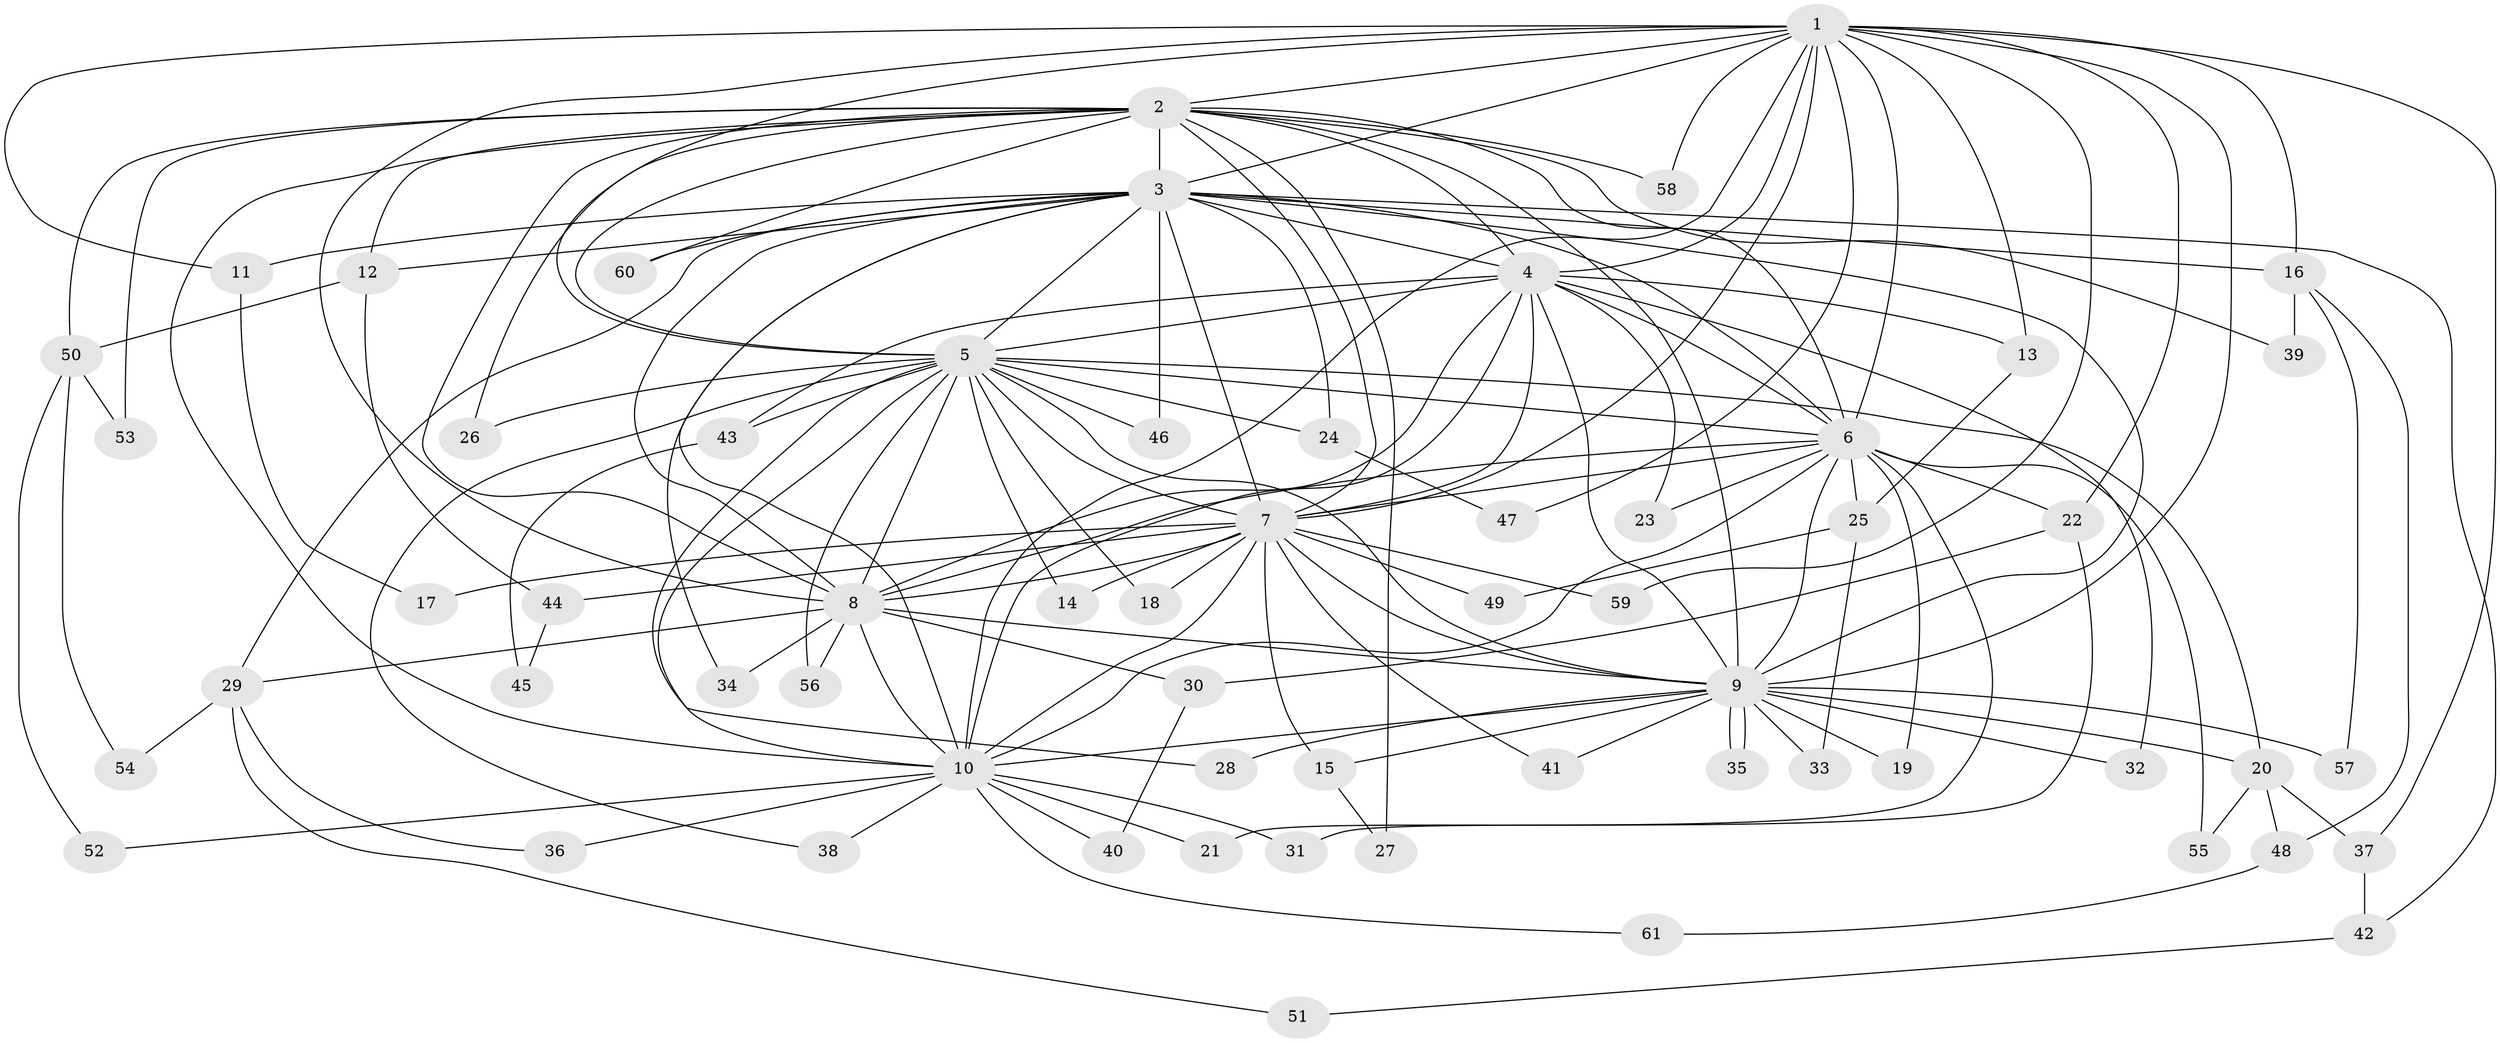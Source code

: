 // coarse degree distribution, {3: 0.2, 12: 0.08, 11: 0.08, 14: 0.04, 2: 0.16, 1: 0.04, 4: 0.16, 13: 0.04, 5: 0.12, 9: 0.04, 15: 0.04}
// Generated by graph-tools (version 1.1) at 2025/36/03/04/25 23:36:32]
// undirected, 61 vertices, 147 edges
graph export_dot {
  node [color=gray90,style=filled];
  1;
  2;
  3;
  4;
  5;
  6;
  7;
  8;
  9;
  10;
  11;
  12;
  13;
  14;
  15;
  16;
  17;
  18;
  19;
  20;
  21;
  22;
  23;
  24;
  25;
  26;
  27;
  28;
  29;
  30;
  31;
  32;
  33;
  34;
  35;
  36;
  37;
  38;
  39;
  40;
  41;
  42;
  43;
  44;
  45;
  46;
  47;
  48;
  49;
  50;
  51;
  52;
  53;
  54;
  55;
  56;
  57;
  58;
  59;
  60;
  61;
  1 -- 2;
  1 -- 3;
  1 -- 4;
  1 -- 5;
  1 -- 6;
  1 -- 7;
  1 -- 8;
  1 -- 9;
  1 -- 10;
  1 -- 11;
  1 -- 13;
  1 -- 16;
  1 -- 22;
  1 -- 37;
  1 -- 47;
  1 -- 58;
  1 -- 59;
  2 -- 3;
  2 -- 4;
  2 -- 5;
  2 -- 6;
  2 -- 7;
  2 -- 8;
  2 -- 9;
  2 -- 10;
  2 -- 12;
  2 -- 26;
  2 -- 27;
  2 -- 39;
  2 -- 50;
  2 -- 53;
  2 -- 58;
  2 -- 60;
  3 -- 4;
  3 -- 5;
  3 -- 6;
  3 -- 7;
  3 -- 8;
  3 -- 9;
  3 -- 10;
  3 -- 11;
  3 -- 12;
  3 -- 16;
  3 -- 24;
  3 -- 29;
  3 -- 34;
  3 -- 42;
  3 -- 46;
  3 -- 60;
  4 -- 5;
  4 -- 6;
  4 -- 7;
  4 -- 8;
  4 -- 9;
  4 -- 10;
  4 -- 13;
  4 -- 23;
  4 -- 32;
  4 -- 43;
  5 -- 6;
  5 -- 7;
  5 -- 8;
  5 -- 9;
  5 -- 10;
  5 -- 14;
  5 -- 18;
  5 -- 20;
  5 -- 24;
  5 -- 26;
  5 -- 28;
  5 -- 38;
  5 -- 43;
  5 -- 46;
  5 -- 56;
  6 -- 7;
  6 -- 8;
  6 -- 9;
  6 -- 10;
  6 -- 19;
  6 -- 21;
  6 -- 22;
  6 -- 23;
  6 -- 25;
  6 -- 55;
  7 -- 8;
  7 -- 9;
  7 -- 10;
  7 -- 14;
  7 -- 15;
  7 -- 17;
  7 -- 18;
  7 -- 41;
  7 -- 44;
  7 -- 49;
  7 -- 59;
  8 -- 9;
  8 -- 10;
  8 -- 29;
  8 -- 30;
  8 -- 34;
  8 -- 56;
  9 -- 10;
  9 -- 15;
  9 -- 19;
  9 -- 20;
  9 -- 28;
  9 -- 32;
  9 -- 33;
  9 -- 35;
  9 -- 35;
  9 -- 41;
  9 -- 57;
  10 -- 21;
  10 -- 31;
  10 -- 36;
  10 -- 38;
  10 -- 40;
  10 -- 52;
  10 -- 61;
  11 -- 17;
  12 -- 44;
  12 -- 50;
  13 -- 25;
  15 -- 27;
  16 -- 39;
  16 -- 48;
  16 -- 57;
  20 -- 37;
  20 -- 48;
  20 -- 55;
  22 -- 30;
  22 -- 31;
  24 -- 47;
  25 -- 33;
  25 -- 49;
  29 -- 36;
  29 -- 51;
  29 -- 54;
  30 -- 40;
  37 -- 42;
  42 -- 51;
  43 -- 45;
  44 -- 45;
  48 -- 61;
  50 -- 52;
  50 -- 53;
  50 -- 54;
}
